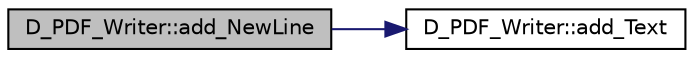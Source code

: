 digraph "D_PDF_Writer::add_NewLine"
{
 // LATEX_PDF_SIZE
  edge [fontname="Helvetica",fontsize="10",labelfontname="Helvetica",labelfontsize="10"];
  node [fontname="Helvetica",fontsize="10",shape=record];
  rankdir="LR";
  Node1 [label="D_PDF_Writer::add_NewLine",height=0.2,width=0.4,color="black", fillcolor="grey75", style="filled", fontcolor="black",tooltip=" "];
  Node1 -> Node2 [color="midnightblue",fontsize="10",style="solid",fontname="Helvetica"];
  Node2 [label="D_PDF_Writer::add_Text",height=0.2,width=0.4,color="black", fillcolor="white", style="filled",URL="$class_d___p_d_f___writer.html#ade535bf0b66810bcf84d1646cf317057",tooltip=" "];
}
